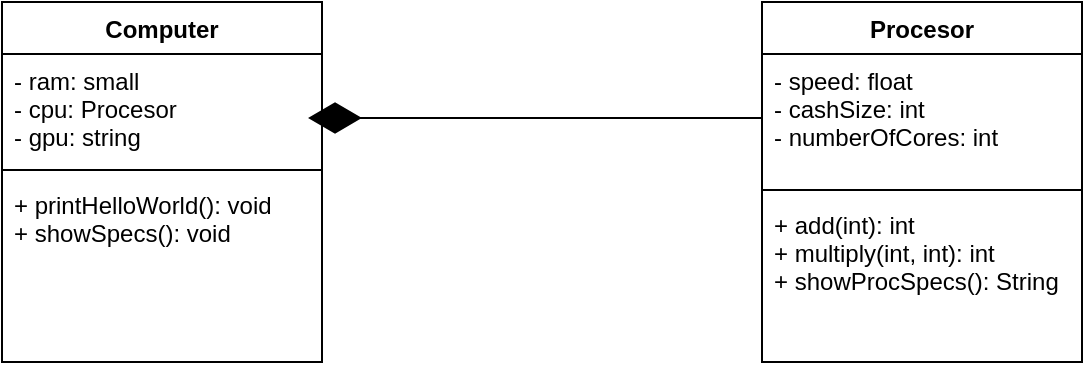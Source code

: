 <mxfile version="15.8.3" type="github">
  <diagram id="0nlqQP0MJAXhbqn_m-g9" name="Page-1">
    <mxGraphModel dx="1422" dy="794" grid="1" gridSize="10" guides="1" tooltips="1" connect="1" arrows="1" fold="1" page="1" pageScale="1" pageWidth="827" pageHeight="1169" math="0" shadow="0">
      <root>
        <mxCell id="0" />
        <mxCell id="1" parent="0" />
        <mxCell id="sBfbw9Vd1lmHlVCLz8KO-1" value="Computer" style="swimlane;fontStyle=1;align=center;verticalAlign=top;childLayout=stackLayout;horizontal=1;startSize=26;horizontalStack=0;resizeParent=1;resizeParentMax=0;resizeLast=0;collapsible=1;marginBottom=0;" vertex="1" parent="1">
          <mxGeometry x="90" y="60" width="160" height="180" as="geometry" />
        </mxCell>
        <mxCell id="sBfbw9Vd1lmHlVCLz8KO-2" value="- ram: small&#xa;- cpu: Procesor&#xa;- gpu: string" style="text;strokeColor=none;fillColor=none;align=left;verticalAlign=top;spacingLeft=4;spacingRight=4;overflow=hidden;rotatable=0;points=[[0,0.5],[1,0.5]];portConstraint=eastwest;" vertex="1" parent="sBfbw9Vd1lmHlVCLz8KO-1">
          <mxGeometry y="26" width="160" height="54" as="geometry" />
        </mxCell>
        <mxCell id="sBfbw9Vd1lmHlVCLz8KO-3" value="" style="line;strokeWidth=1;fillColor=none;align=left;verticalAlign=middle;spacingTop=-1;spacingLeft=3;spacingRight=3;rotatable=0;labelPosition=right;points=[];portConstraint=eastwest;" vertex="1" parent="sBfbw9Vd1lmHlVCLz8KO-1">
          <mxGeometry y="80" width="160" height="8" as="geometry" />
        </mxCell>
        <mxCell id="sBfbw9Vd1lmHlVCLz8KO-4" value="+ printHelloWorld(): void&#xa;+ showSpecs(): void" style="text;strokeColor=none;fillColor=none;align=left;verticalAlign=top;spacingLeft=4;spacingRight=4;overflow=hidden;rotatable=0;points=[[0,0.5],[1,0.5]];portConstraint=eastwest;" vertex="1" parent="sBfbw9Vd1lmHlVCLz8KO-1">
          <mxGeometry y="88" width="160" height="92" as="geometry" />
        </mxCell>
        <mxCell id="sBfbw9Vd1lmHlVCLz8KO-5" value="Procesor" style="swimlane;fontStyle=1;align=center;verticalAlign=top;childLayout=stackLayout;horizontal=1;startSize=26;horizontalStack=0;resizeParent=1;resizeParentMax=0;resizeLast=0;collapsible=1;marginBottom=0;" vertex="1" parent="1">
          <mxGeometry x="470" y="60" width="160" height="180" as="geometry" />
        </mxCell>
        <mxCell id="sBfbw9Vd1lmHlVCLz8KO-6" value="- speed: float&#xa;- cashSize: int&#xa;- numberOfCores: int" style="text;strokeColor=none;fillColor=none;align=left;verticalAlign=top;spacingLeft=4;spacingRight=4;overflow=hidden;rotatable=0;points=[[0,0.5],[1,0.5]];portConstraint=eastwest;" vertex="1" parent="sBfbw9Vd1lmHlVCLz8KO-5">
          <mxGeometry y="26" width="160" height="64" as="geometry" />
        </mxCell>
        <mxCell id="sBfbw9Vd1lmHlVCLz8KO-7" value="" style="line;strokeWidth=1;fillColor=none;align=left;verticalAlign=middle;spacingTop=-1;spacingLeft=3;spacingRight=3;rotatable=0;labelPosition=right;points=[];portConstraint=eastwest;" vertex="1" parent="sBfbw9Vd1lmHlVCLz8KO-5">
          <mxGeometry y="90" width="160" height="8" as="geometry" />
        </mxCell>
        <mxCell id="sBfbw9Vd1lmHlVCLz8KO-8" value="+ add(int): int&#xa;+ multiply(int, int): int&#xa;+ showProcSpecs(): String" style="text;strokeColor=none;fillColor=none;align=left;verticalAlign=top;spacingLeft=4;spacingRight=4;overflow=hidden;rotatable=0;points=[[0,0.5],[1,0.5]];portConstraint=eastwest;" vertex="1" parent="sBfbw9Vd1lmHlVCLz8KO-5">
          <mxGeometry y="98" width="160" height="82" as="geometry" />
        </mxCell>
        <mxCell id="sBfbw9Vd1lmHlVCLz8KO-9" value="" style="endArrow=diamondThin;endFill=1;endSize=24;html=1;rounded=0;" edge="1" parent="1" source="sBfbw9Vd1lmHlVCLz8KO-6">
          <mxGeometry width="160" relative="1" as="geometry">
            <mxPoint x="470" y="130" as="sourcePoint" />
            <mxPoint x="270" y="118" as="targetPoint" />
            <Array as="points">
              <mxPoint x="280" y="118" />
              <mxPoint x="250" y="118" />
            </Array>
          </mxGeometry>
        </mxCell>
      </root>
    </mxGraphModel>
  </diagram>
</mxfile>
